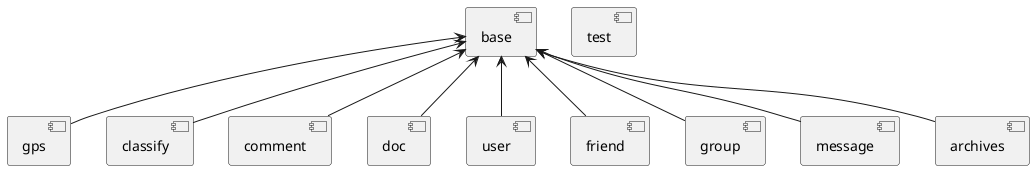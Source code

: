 @startuml

[base] <-- [gps]
[base] <-- [classify]
[base] <-- [comment]
[base] <-- [doc]
[base] <-- [user]
[base] <-- [friend]
[base] <-- [group]
[base] <-- [message]
[base] <-- [archives]
[test]

@enduml